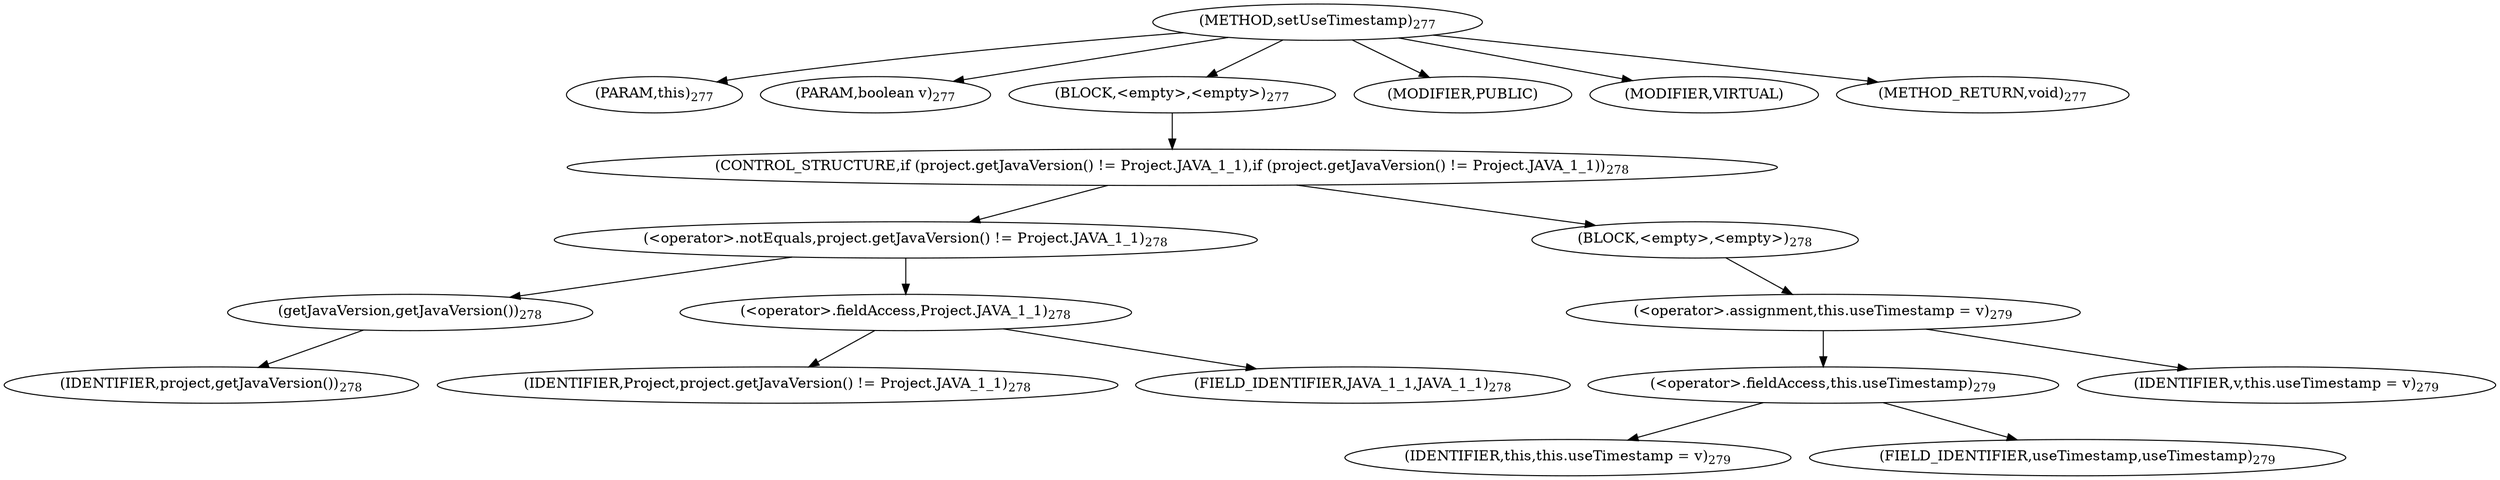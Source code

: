 digraph "setUseTimestamp" {  
"503" [label = <(METHOD,setUseTimestamp)<SUB>277</SUB>> ]
"504" [label = <(PARAM,this)<SUB>277</SUB>> ]
"505" [label = <(PARAM,boolean v)<SUB>277</SUB>> ]
"506" [label = <(BLOCK,&lt;empty&gt;,&lt;empty&gt;)<SUB>277</SUB>> ]
"507" [label = <(CONTROL_STRUCTURE,if (project.getJavaVersion() != Project.JAVA_1_1),if (project.getJavaVersion() != Project.JAVA_1_1))<SUB>278</SUB>> ]
"508" [label = <(&lt;operator&gt;.notEquals,project.getJavaVersion() != Project.JAVA_1_1)<SUB>278</SUB>> ]
"509" [label = <(getJavaVersion,getJavaVersion())<SUB>278</SUB>> ]
"510" [label = <(IDENTIFIER,project,getJavaVersion())<SUB>278</SUB>> ]
"511" [label = <(&lt;operator&gt;.fieldAccess,Project.JAVA_1_1)<SUB>278</SUB>> ]
"512" [label = <(IDENTIFIER,Project,project.getJavaVersion() != Project.JAVA_1_1)<SUB>278</SUB>> ]
"513" [label = <(FIELD_IDENTIFIER,JAVA_1_1,JAVA_1_1)<SUB>278</SUB>> ]
"514" [label = <(BLOCK,&lt;empty&gt;,&lt;empty&gt;)<SUB>278</SUB>> ]
"515" [label = <(&lt;operator&gt;.assignment,this.useTimestamp = v)<SUB>279</SUB>> ]
"516" [label = <(&lt;operator&gt;.fieldAccess,this.useTimestamp)<SUB>279</SUB>> ]
"517" [label = <(IDENTIFIER,this,this.useTimestamp = v)<SUB>279</SUB>> ]
"518" [label = <(FIELD_IDENTIFIER,useTimestamp,useTimestamp)<SUB>279</SUB>> ]
"519" [label = <(IDENTIFIER,v,this.useTimestamp = v)<SUB>279</SUB>> ]
"520" [label = <(MODIFIER,PUBLIC)> ]
"521" [label = <(MODIFIER,VIRTUAL)> ]
"522" [label = <(METHOD_RETURN,void)<SUB>277</SUB>> ]
  "503" -> "504" 
  "503" -> "505" 
  "503" -> "506" 
  "503" -> "520" 
  "503" -> "521" 
  "503" -> "522" 
  "506" -> "507" 
  "507" -> "508" 
  "507" -> "514" 
  "508" -> "509" 
  "508" -> "511" 
  "509" -> "510" 
  "511" -> "512" 
  "511" -> "513" 
  "514" -> "515" 
  "515" -> "516" 
  "515" -> "519" 
  "516" -> "517" 
  "516" -> "518" 
}
